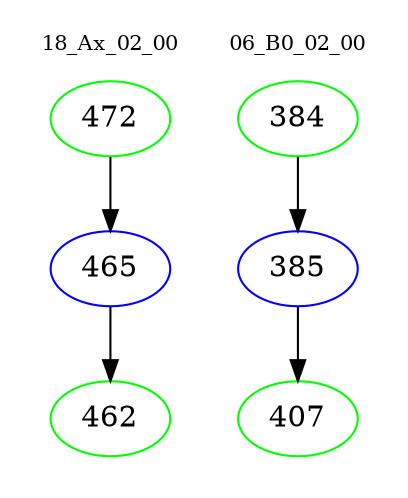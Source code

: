 digraph{
subgraph cluster_0 {
color = white
label = "18_Ax_02_00";
fontsize=10;
T0_472 [label="472", color="green"]
T0_472 -> T0_465 [color="black"]
T0_465 [label="465", color="blue"]
T0_465 -> T0_462 [color="black"]
T0_462 [label="462", color="green"]
}
subgraph cluster_1 {
color = white
label = "06_B0_02_00";
fontsize=10;
T1_384 [label="384", color="green"]
T1_384 -> T1_385 [color="black"]
T1_385 [label="385", color="blue"]
T1_385 -> T1_407 [color="black"]
T1_407 [label="407", color="green"]
}
}
